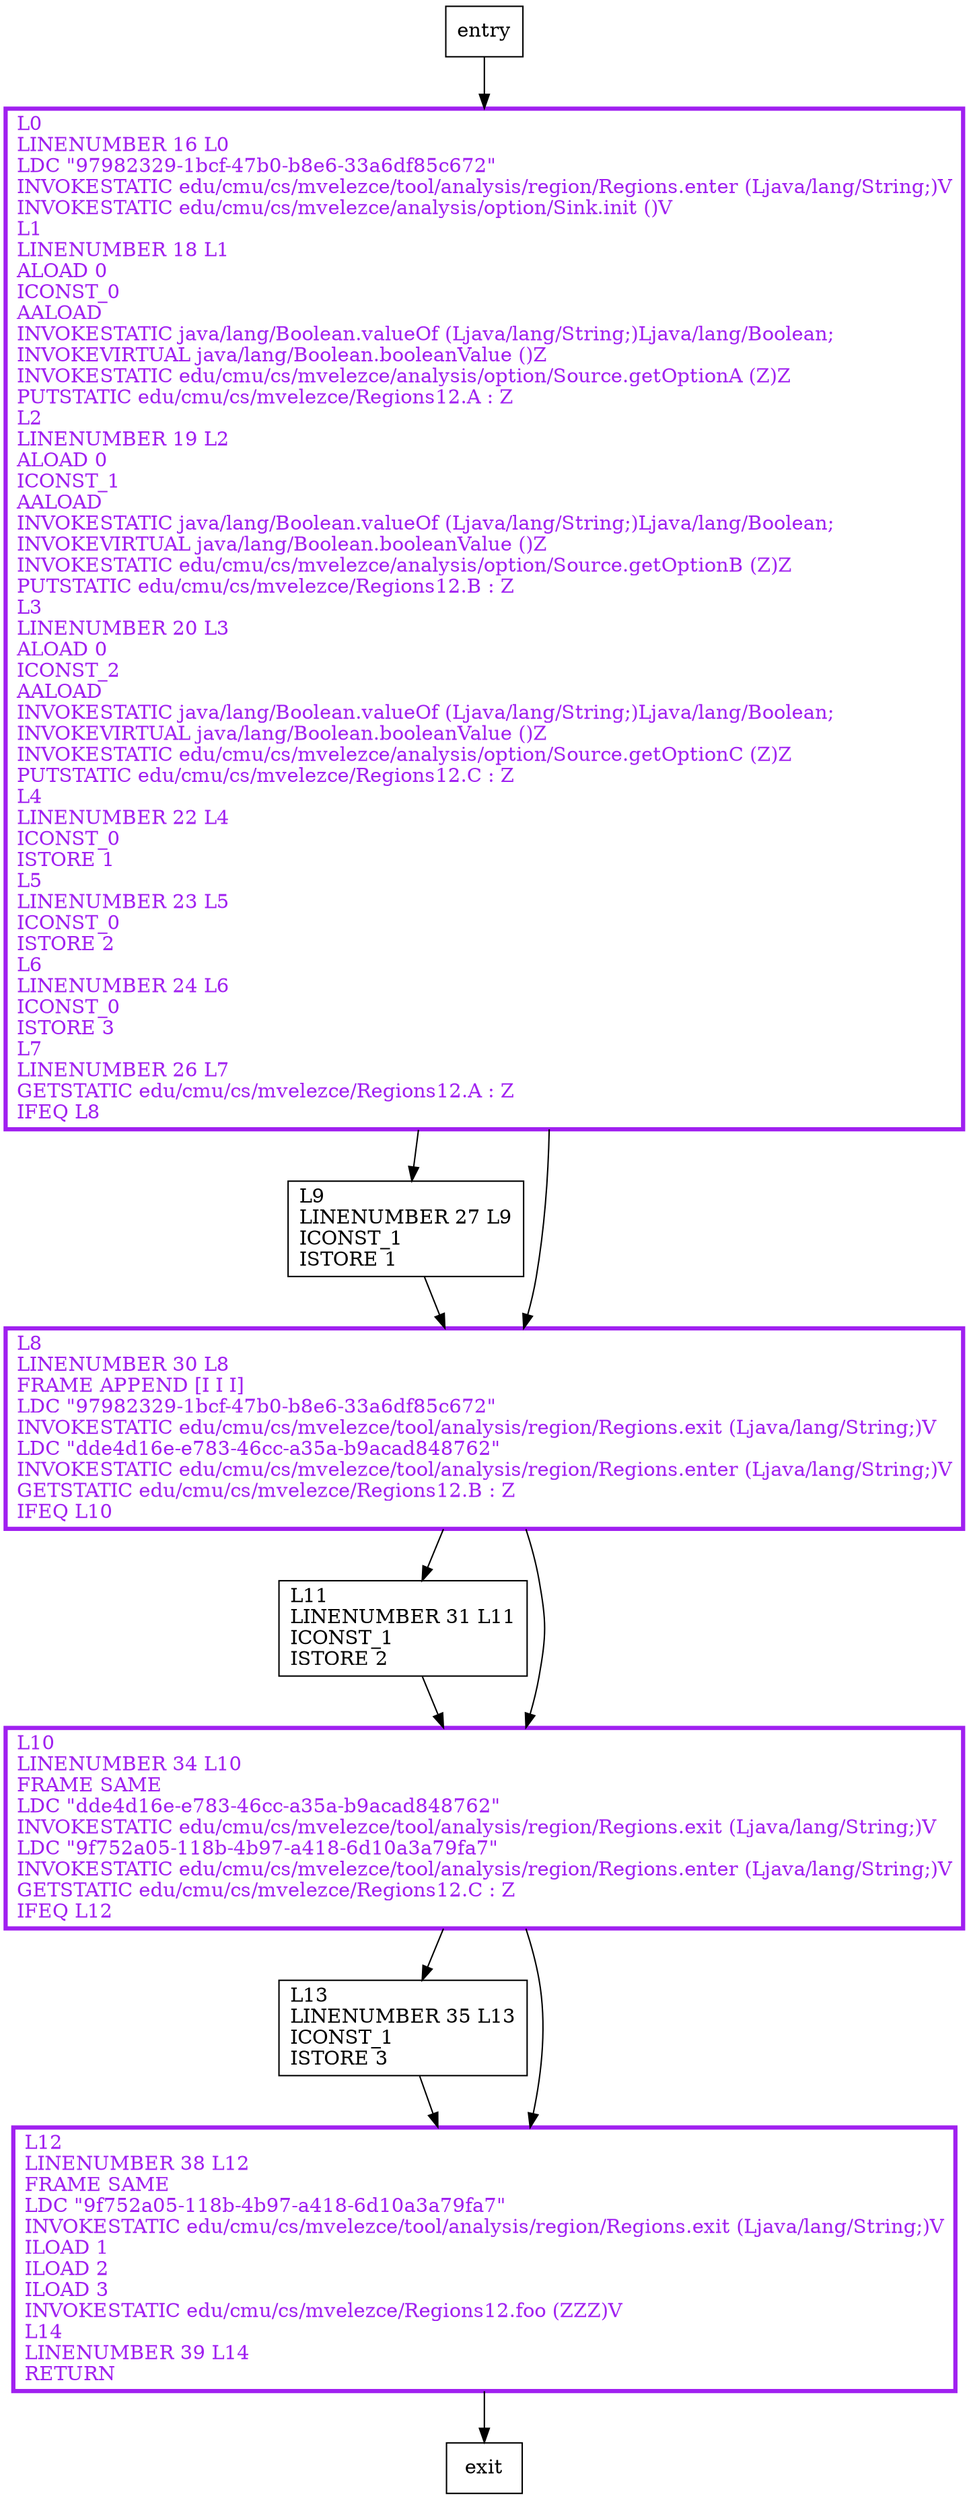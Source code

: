 digraph main {
node [shape=record];
22179697 [label="L11\lLINENUMBER 31 L11\lICONST_1\lISTORE 2\l"];
162214155 [label="L13\lLINENUMBER 35 L13\lICONST_1\lISTORE 3\l"];
773535564 [label="L0\lLINENUMBER 16 L0\lLDC \"97982329-1bcf-47b0-b8e6-33a6df85c672\"\lINVOKESTATIC edu/cmu/cs/mvelezce/tool/analysis/region/Regions.enter (Ljava/lang/String;)V\lINVOKESTATIC edu/cmu/cs/mvelezce/analysis/option/Sink.init ()V\lL1\lLINENUMBER 18 L1\lALOAD 0\lICONST_0\lAALOAD\lINVOKESTATIC java/lang/Boolean.valueOf (Ljava/lang/String;)Ljava/lang/Boolean;\lINVOKEVIRTUAL java/lang/Boolean.booleanValue ()Z\lINVOKESTATIC edu/cmu/cs/mvelezce/analysis/option/Source.getOptionA (Z)Z\lPUTSTATIC edu/cmu/cs/mvelezce/Regions12.A : Z\lL2\lLINENUMBER 19 L2\lALOAD 0\lICONST_1\lAALOAD\lINVOKESTATIC java/lang/Boolean.valueOf (Ljava/lang/String;)Ljava/lang/Boolean;\lINVOKEVIRTUAL java/lang/Boolean.booleanValue ()Z\lINVOKESTATIC edu/cmu/cs/mvelezce/analysis/option/Source.getOptionB (Z)Z\lPUTSTATIC edu/cmu/cs/mvelezce/Regions12.B : Z\lL3\lLINENUMBER 20 L3\lALOAD 0\lICONST_2\lAALOAD\lINVOKESTATIC java/lang/Boolean.valueOf (Ljava/lang/String;)Ljava/lang/Boolean;\lINVOKEVIRTUAL java/lang/Boolean.booleanValue ()Z\lINVOKESTATIC edu/cmu/cs/mvelezce/analysis/option/Source.getOptionC (Z)Z\lPUTSTATIC edu/cmu/cs/mvelezce/Regions12.C : Z\lL4\lLINENUMBER 22 L4\lICONST_0\lISTORE 1\lL5\lLINENUMBER 23 L5\lICONST_0\lISTORE 2\lL6\lLINENUMBER 24 L6\lICONST_0\lISTORE 3\lL7\lLINENUMBER 26 L7\lGETSTATIC edu/cmu/cs/mvelezce/Regions12.A : Z\lIFEQ L8\l"];
1980008362 [label="L10\lLINENUMBER 34 L10\lFRAME SAME\lLDC \"dde4d16e-e783-46cc-a35a-b9acad848762\"\lINVOKESTATIC edu/cmu/cs/mvelezce/tool/analysis/region/Regions.exit (Ljava/lang/String;)V\lLDC \"9f752a05-118b-4b97-a418-6d10a3a79fa7\"\lINVOKESTATIC edu/cmu/cs/mvelezce/tool/analysis/region/Regions.enter (Ljava/lang/String;)V\lGETSTATIC edu/cmu/cs/mvelezce/Regions12.C : Z\lIFEQ L12\l"];
164183318 [label="L9\lLINENUMBER 27 L9\lICONST_1\lISTORE 1\l"];
1238013097 [label="L12\lLINENUMBER 38 L12\lFRAME SAME\lLDC \"9f752a05-118b-4b97-a418-6d10a3a79fa7\"\lINVOKESTATIC edu/cmu/cs/mvelezce/tool/analysis/region/Regions.exit (Ljava/lang/String;)V\lILOAD 1\lILOAD 2\lILOAD 3\lINVOKESTATIC edu/cmu/cs/mvelezce/Regions12.foo (ZZZ)V\lL14\lLINENUMBER 39 L14\lRETURN\l"];
1070523353 [label="L8\lLINENUMBER 30 L8\lFRAME APPEND [I I I]\lLDC \"97982329-1bcf-47b0-b8e6-33a6df85c672\"\lINVOKESTATIC edu/cmu/cs/mvelezce/tool/analysis/region/Regions.exit (Ljava/lang/String;)V\lLDC \"dde4d16e-e783-46cc-a35a-b9acad848762\"\lINVOKESTATIC edu/cmu/cs/mvelezce/tool/analysis/region/Regions.enter (Ljava/lang/String;)V\lGETSTATIC edu/cmu/cs/mvelezce/Regions12.B : Z\lIFEQ L10\l"];
entry;
exit;
22179697 -> 1980008362;
entry -> 773535564;
162214155 -> 1238013097;
773535564 -> 164183318;
773535564 -> 1070523353;
1980008362 -> 162214155;
1980008362 -> 1238013097;
164183318 -> 1070523353;
1238013097 -> exit;
1070523353 -> 22179697;
1070523353 -> 1980008362;
773535564[fontcolor="purple", penwidth=3, color="purple"];
1980008362[fontcolor="purple", penwidth=3, color="purple"];
1238013097[fontcolor="purple", penwidth=3, color="purple"];
1070523353[fontcolor="purple", penwidth=3, color="purple"];
}
